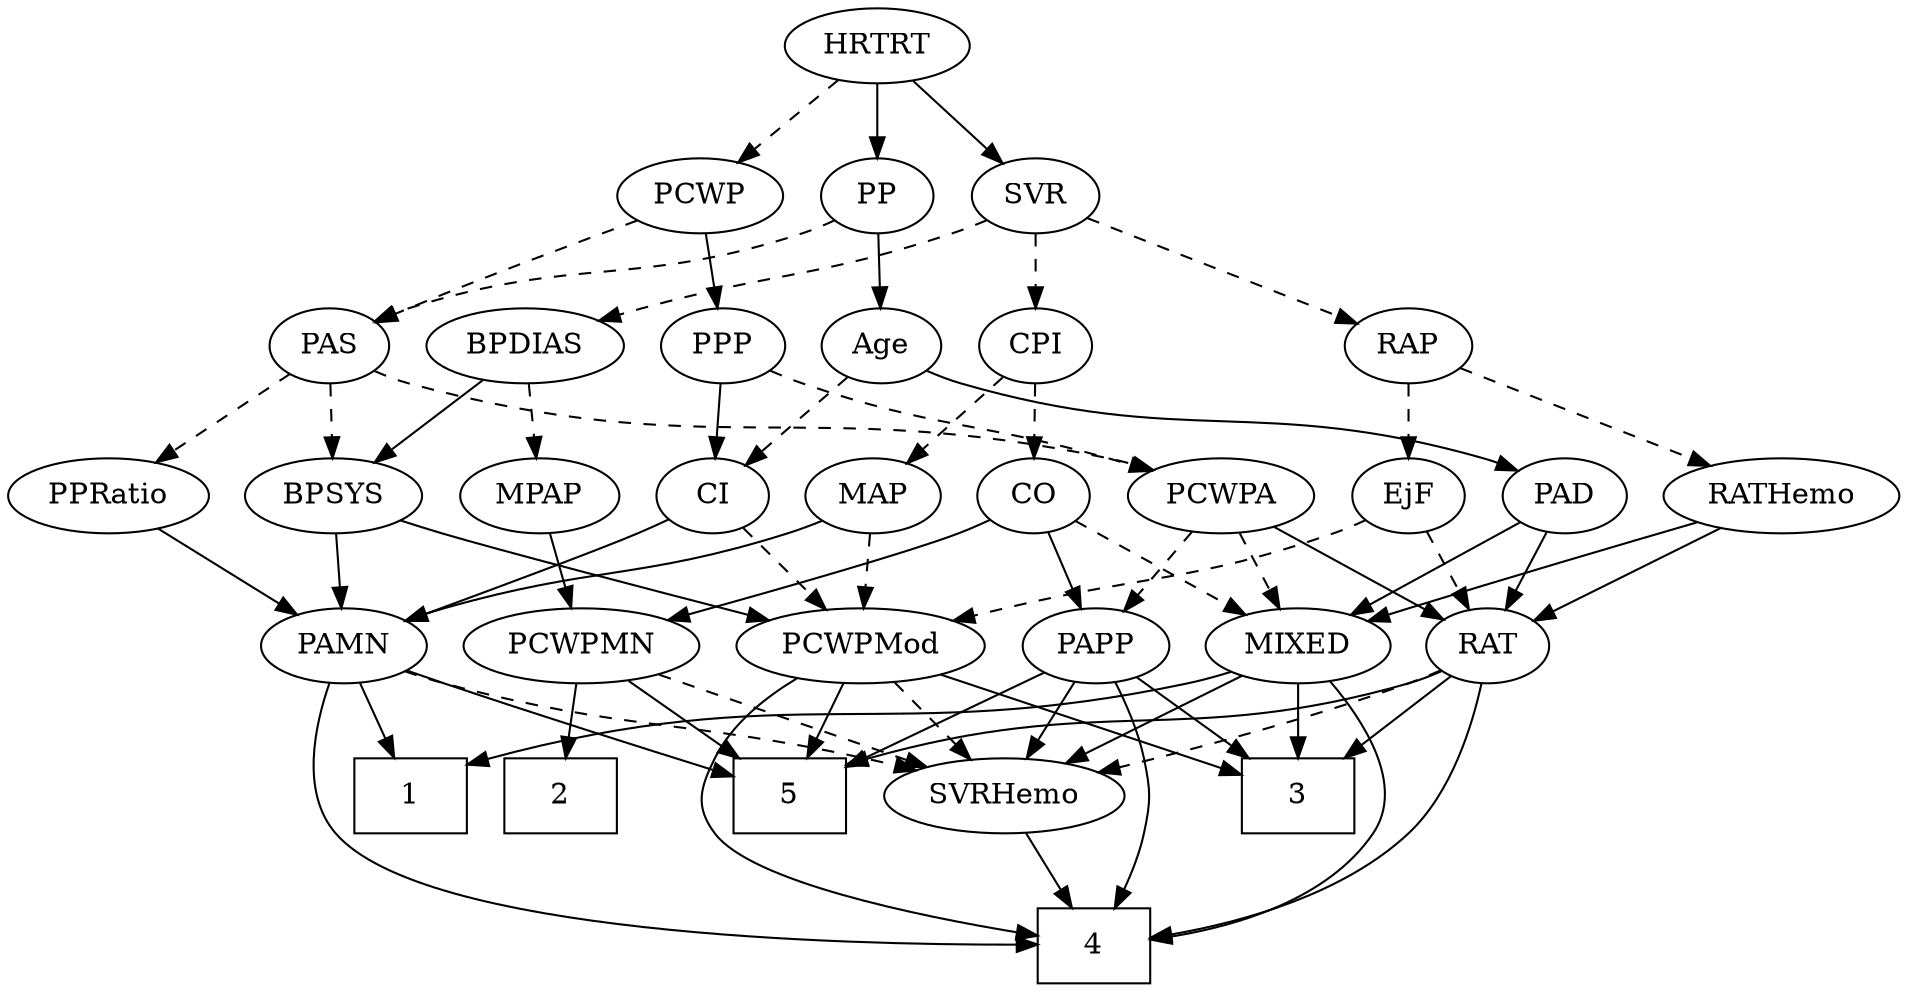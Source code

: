 strict digraph {
	graph [bb="0,0,851.04,468"];
	node [label="\N"];
	1	[height=0.5,
		pos="151.65,90",
		shape=box,
		width=0.75];
	2	[height=0.5,
		pos="223.65,90",
		shape=box,
		width=0.75];
	3	[height=0.5,
		pos="561.65,90",
		shape=box,
		width=0.75];
	4	[height=0.5,
		pos="467.65,18",
		shape=box,
		width=0.75];
	5	[height=0.5,
		pos="333.65,90",
		shape=box,
		width=0.75];
	Age	[height=0.5,
		pos="384.65,306",
		width=0.75];
	PAD	[height=0.5,
		pos="705.65,234",
		width=0.79437];
	Age -> PAD	[pos="e,683.93,245.94 405.38,294.22 410.58,291.87 416.22,289.61 421.65,288 527.59,256.61 561.54,282.85 667.65,252 669.93,251.34 672.25,\
250.56 674.57,249.72",
		style=solid];
	CI	[height=0.5,
		pos="305.65,234",
		width=0.75];
	Age -> CI	[pos="e,321.22,248.8 369.04,291.17 357.57,281.01 341.8,267.03 328.85,255.56",
		style=dashed];
	EjF	[height=0.5,
		pos="631.65,234",
		width=0.75];
	RAT	[height=0.5,
		pos="647.65,162",
		width=0.75827];
	EjF -> RAT	[pos="e,643.7,180.28 635.52,216.05 637.3,208.26 639.46,198.82 641.46,190.08",
		style=dashed];
	PCWPMod	[height=0.5,
		pos="369.65,162",
		width=1.4443];
	EjF -> PCWPMod	[pos="e,408.28,174.12 611.04,222.29 606.09,219.99 600.75,217.74 595.65,216 524.59,191.82 503.49,198.08 430.65,180 426.57,178.99 422.34,\
177.9 418.11,176.78",
		style=dashed];
	RAP	[height=0.5,
		pos="631.65,306",
		width=0.77632];
	RAP -> EjF	[pos="e,631.65,252.1 631.65,287.7 631.65,279.98 631.65,270.71 631.65,262.11",
		style=dashed];
	RATHemo	[height=0.5,
		pos="801.65,234",
		width=1.3721];
	RAP -> RATHemo	[pos="e,770.14,247.97 654.57,295.56 681.71,284.38 727.41,265.57 760.68,251.87",
		style=dashed];
	MIXED	[height=0.5,
		pos="561.65,162",
		width=1.1193];
	MIXED -> 1	[pos="e,178.8,104.96 532.16,149.58 525.8,147.45 519.06,145.45 512.65,144 374.07,112.7 329.48,146 188.66,107.72",
		style=solid];
	MIXED -> 3	[pos="e,561.65,108.1 561.65,143.7 561.65,135.98 561.65,126.71 561.65,118.11",
		style=solid];
	MIXED -> 4	[pos="e,494.8,21.397 576.74,145.25 592.64,126.68 613.36,95.377 597.65,72 577.06,41.378 535.36,28.439 504.72,22.977",
		style=solid];
	SVRHemo	[height=0.5,
		pos="428.65,90",
		width=1.3902];
	MIXED -> SVRHemo	[pos="e,455.84,105.31 536.63,147.83 516.39,137.18 487.62,122.04 464.86,110.06",
		style=solid];
	MPAP	[height=0.5,
		pos="225.65,234",
		width=0.97491];
	PCWPMN	[height=0.5,
		pos="249.65,162",
		width=1.3902];
	MPAP -> PCWPMN	[pos="e,243.72,180.28 231.46,216.05 234.16,208.18 237.44,198.62 240.46,189.79",
		style=solid];
	BPSYS	[height=0.5,
		pos="134.65,234",
		width=1.0471];
	PAMN	[height=0.5,
		pos="145.65,162",
		width=1.011];
	BPSYS -> PAMN	[pos="e,142.96,180.1 137.37,215.7 138.58,207.98 140.03,198.71 141.39,190.11",
		style=solid];
	BPSYS -> PCWPMod	[pos="e,330.37,173.99 163.37,222.24 169.38,220.09 175.7,217.91 181.65,216 188.43,213.82 267.31,191.67 320.72,176.7",
		style=solid];
	PAD -> MIXED	[pos="e,587.88,175.75 683.78,222.37 660.76,211.18 624.18,193.4 597.05,180.21",
		style=solid];
	PAD -> RAT	[pos="e,660.21,178.16 693.06,217.81 685.38,208.55 675.42,196.52 666.78,186.09",
		style=solid];
	CO	[height=0.5,
		pos="457.65,234",
		width=0.75];
	CO -> MIXED	[pos="e,540.35,177.34 476.24,220.49 491.7,210.08 514,195.07 531.94,182.99",
		style=dashed];
	CO -> PCWPMN	[pos="e,287.21,173.89 436.54,222.42 431.71,220.17 426.54,217.9 421.65,216 398.81,207.14 339.43,189.25 296.83,176.72",
		style=solid];
	PAPP	[height=0.5,
		pos="471.65,162",
		width=0.88464];
	CO -> PAPP	[pos="e,468.19,180.28 461.04,216.05 462.58,208.35 464.44,199.03 466.17,190.36",
		style=solid];
	PAS	[height=0.5,
		pos="138.65,306",
		width=0.75];
	PAS -> BPSYS	[pos="e,135.62,252.1 137.66,287.7 137.22,279.98 136.69,270.71 136.2,262.11",
		style=dashed];
	PCWPA	[height=0.5,
		pos="544.65,234",
		width=1.1555];
	PAS -> PCWPA	[pos="e,514.19,246.3 159.14,293.91 164.09,291.63 169.46,289.47 174.65,288 311.89,249.01 354.32,282.73 493.65,252 497.23,251.21 500.91,\
250.26 504.59,249.22",
		style=dashed];
	PPRatio	[height=0.5,
		pos="39.646,234",
		width=1.1013];
	PAS -> PPRatio	[pos="e,60.081,249.45 120.49,292.16 105.94,281.88 85.263,267.25 68.461,255.37",
		style=dashed];
	PAMN -> 1	[pos="e,150.18,108.1 147.13,143.7 147.79,135.98 148.59,126.71 149.32,118.11",
		style=solid];
	PAMN -> 4	[pos="e,440.4,18.754 131.9,145.07 116.95,125.74 97.457,93.133 115.65,72 155.96,25.164 348.1,19.16 430.25,18.775",
		style=solid];
	PAMN -> 5	[pos="e,306.48,101.01 173.72,150.36 179.33,148.25 185.17,146.05 190.65,144 226.69,130.51 267.91,115.25 296.8,104.58",
		style=solid];
	PAMN -> SVRHemo	[pos="e,391.63,102.17 173.01,149.85 178.78,147.73 184.87,145.66 190.65,144 268.64,121.59 290.81,127.25 369.65,108 373.67,107.02 377.82,\
105.94 381.98,104.83",
		style=dashed];
	RATHemo -> MIXED	[pos="e,592.22,173.73 764.55,222.01 757.61,219.99 750.41,217.91 743.65,216 685.13,199.45 669.79,197.8 611.65,180 608.49,179.03 605.23,\
178 601.97,176.95",
		style=solid];
	RATHemo -> RAT	[pos="e,669.77,173.06 771.95,219.5 745.33,207.4 706.39,189.7 679.21,177.35",
		style=solid];
	CPI	[height=0.5,
		pos="457.65,306",
		width=0.75];
	CPI -> CO	[pos="e,457.65,252.1 457.65,287.7 457.65,279.98 457.65,270.71 457.65,262.11",
		style=dashed];
	MAP	[height=0.5,
		pos="381.65,234",
		width=0.84854];
	CPI -> MAP	[pos="e,397.53,249.63 442.27,290.83 431.59,281 417.17,267.72 405.08,256.58",
		style=dashed];
	RAT -> 3	[pos="e,582.75,108.18 631.06,147.5 619.67,138.23 604.22,125.66 590.8,114.73",
		style=solid];
	RAT -> 4	[pos="e,494.66,21.999 645.44,143.94 642.01,124.11 633.58,91.6 613.65,72 584.07,42.91 537.31,29.643 504.7,23.687",
		style=solid];
	RAT -> 5	[pos="e,360.83,104.85 626.91,150.23 621.71,147.88 616.07,145.61 610.65,144 509.89,113.99 475.3,137.96 370.52,107.74",
		style=solid];
	RAT -> SVRHemo	[pos="e,468.96,100.91 626.35,150.57 621.27,148.26 615.81,145.93 610.65,144 566.96,127.7 515.88,113.21 478.98,103.52",
		style=dashed];
	SVR	[height=0.5,
		pos="457.65,378",
		width=0.77632];
	SVR -> RAP	[pos="e,608.45,316.33 480.75,367.7 511.04,355.52 564.36,334.07 598.83,320.2",
		style=dashed];
	SVR -> CPI	[pos="e,457.65,324.1 457.65,359.7 457.65,351.98 457.65,342.71 457.65,334.11",
		style=dashed];
	BPDIAS	[height=0.5,
		pos="225.65,306",
		width=1.1735];
	SVR -> BPDIAS	[pos="e,257.36,317.99 436.01,366.25 431.04,364 425.72,361.78 420.65,360 358.41,338.13 339.99,342.44 276.65,324 273.51,323.09 270.28,322.11 \
267.04,321.09",
		style=dashed];
	PCWPMod -> 3	[pos="e,534.57,100.87 404.42,148.32 438.45,135.92 490.1,117.09 524.82,104.43",
		style=solid];
	PCWPMod -> 4	[pos="e,440.64,18.382 339.26,147.17 323.77,138.36 306.4,125.31 297.65,108 290.43,93.721 288.16,84.888 297.65,72 328,30.739 390.28,20.687 \
430.44,18.729",
		style=solid];
	PCWPMod -> 5	[pos="e,342.53,108.28 360.93,144.05 356.79,136.01 351.75,126.2 347.13,117.23",
		style=solid];
	PCWPMod -> SVRHemo	[pos="e,414.76,107.47 383.63,144.41 390.98,135.69 400.12,124.85 408.24,115.21",
		style=dashed];
	PCWPA -> MIXED	[pos="e,557.45,180.28 548.76,216.05 550.65,208.26 552.95,198.82 555.07,190.08",
		style=dashed];
	PCWPA -> RAT	[pos="e,629.09,175.61 565.99,218.5 581.84,207.72 603.59,192.94 620.65,181.34",
		style=solid];
	PCWPA -> PAPP	[pos="e,487.15,177.86 528.08,217.12 518.2,207.64 505.5,195.46 494.65,185.06",
		style=dashed];
	PCWPMN -> 2	[pos="e,230.06,108.28 243.35,144.05 240.43,136.18 236.88,126.62 233.6,117.79",
		style=solid];
	PCWPMN -> 5	[pos="e,313.19,108.04 268.71,145.12 279.48,136.14 293.17,124.73 305.19,114.71",
		style=solid];
	PCWPMN -> SVRHemo	[pos="e,396.02,103.76 282.48,148.16 311.75,136.71 354.75,119.9 386.54,107.46",
		style=dashed];
	SVRHemo -> 4	[pos="e,458.02,36.275 438.09,72.055 442.57,64.007 448.03,54.205 453.03,45.226",
		style=solid];
	BPDIAS -> MPAP	[pos="e,225.65,252.1 225.65,287.7 225.65,279.98 225.65,270.71 225.65,262.11",
		style=dashed];
	BPDIAS -> BPSYS	[pos="e,153.73,249.68 205.9,289.81 192.97,279.86 175.89,266.73 161.7,255.81",
		style=solid];
	MAP -> PAMN	[pos="e,173.06,173.99 358.21,222.26 352.83,220.02 347.09,217.79 341.65,216 276.11,194.43 256.61,200.23 190.65,180 188.04,179.2 185.37,\
178.33 182.69,177.42",
		style=solid];
	MAP -> PCWPMod	[pos="e,372.61,180.28 378.74,216.05 377.42,208.35 375.82,199.03 374.34,190.36",
		style=dashed];
	PP	[height=0.5,
		pos="384.65,378",
		width=0.75];
	PP -> Age	[pos="e,384.65,324.1 384.65,359.7 384.65,351.98 384.65,342.71 384.65,334.11",
		style=solid];
	PP -> PAS	[pos="e,159.24,317.75 364.05,366.25 359.1,363.96 353.76,361.71 348.65,360 273.75,334.96 249.54,349.04 174.65,324 172.73,323.36 170.78,\
322.64 168.83,321.88",
		style=dashed];
	PPP	[height=0.5,
		pos="312.65,306",
		width=0.75];
	PPP -> PCWPA	[pos="e,513.21,245.91 333.29,294.4 338.24,292.09 343.57,289.81 348.65,288 411.2,265.71 429.88,270.51 493.65,252 496.83,251.08 500.11,250.08 \
503.4,249.05",
		style=dashed];
	PPP -> CI	[pos="e,307.36,252.1 310.92,287.7 310.14,279.98 309.22,270.71 308.36,262.11",
		style=solid];
	PPRatio -> PAMN	[pos="e,124.59,176.91 61.097,218.83 76.861,208.42 98.479,194.15 115.91,182.64",
		style=solid];
	PCWP	[height=0.5,
		pos="304.65,378",
		width=0.97491];
	PCWP -> PAS	[pos="e,159.88,317.26 277.58,366.46 251.16,356.05 209.9,339.5 174.65,324 172.84,323.21 171,322.38 169.13,321.54",
		style=dashed];
	PCWP -> PPP	[pos="e,310.69,324.1 306.62,359.7 307.51,351.98 308.57,342.71 309.55,334.11",
		style=solid];
	CI -> PAMN	[pos="e,172.87,174.29 284.39,222.8 279.56,220.53 274.44,218.15 269.65,216 240.43,202.86 207.02,188.63 182.24,178.22",
		style=solid];
	CI -> PCWPMod	[pos="e,354.75,179.29 319.22,218.15 327.52,209.07 338.34,197.24 347.82,186.87",
		style=dashed];
	PAPP -> 3	[pos="e,539.64,108.11 489.86,146.83 501.77,137.57 517.62,125.25 531.39,114.53",
		style=solid];
	PAPP -> 4	[pos="e,475.95,36.212 478.13,144.1 481.72,133.84 485.82,120.36 487.65,108 489.98,92.172 490.52,87.74 487.65,72 486.04,63.196 483.05,53.954 \
479.86,45.698",
		style=solid];
	PAPP -> 5	[pos="e,361.1,104.92 448.55,149.28 427.18,138.45 395.08,122.16 370.23,109.56",
		style=solid];
	PAPP -> SVRHemo	[pos="e,438.86,107.63 461.67,144.76 456.48,136.32 450.02,125.8 444.2,116.31",
		style=solid];
	HRTRT	[height=0.5,
		pos="384.65,450",
		width=1.1013];
	HRTRT -> SVR	[pos="e,442.49,393.54 400.85,433.46 410.95,423.78 424.09,411.17 435.19,400.53",
		style=solid];
	HRTRT -> PP	[pos="e,384.65,396.1 384.65,431.7 384.65,423.98 384.65,414.71 384.65,406.11",
		style=solid];
	HRTRT -> PCWP	[pos="e,321.7,393.92 367.29,433.81 356.2,424.11 341.66,411.39 329.38,400.64",
		style=dashed];
}

